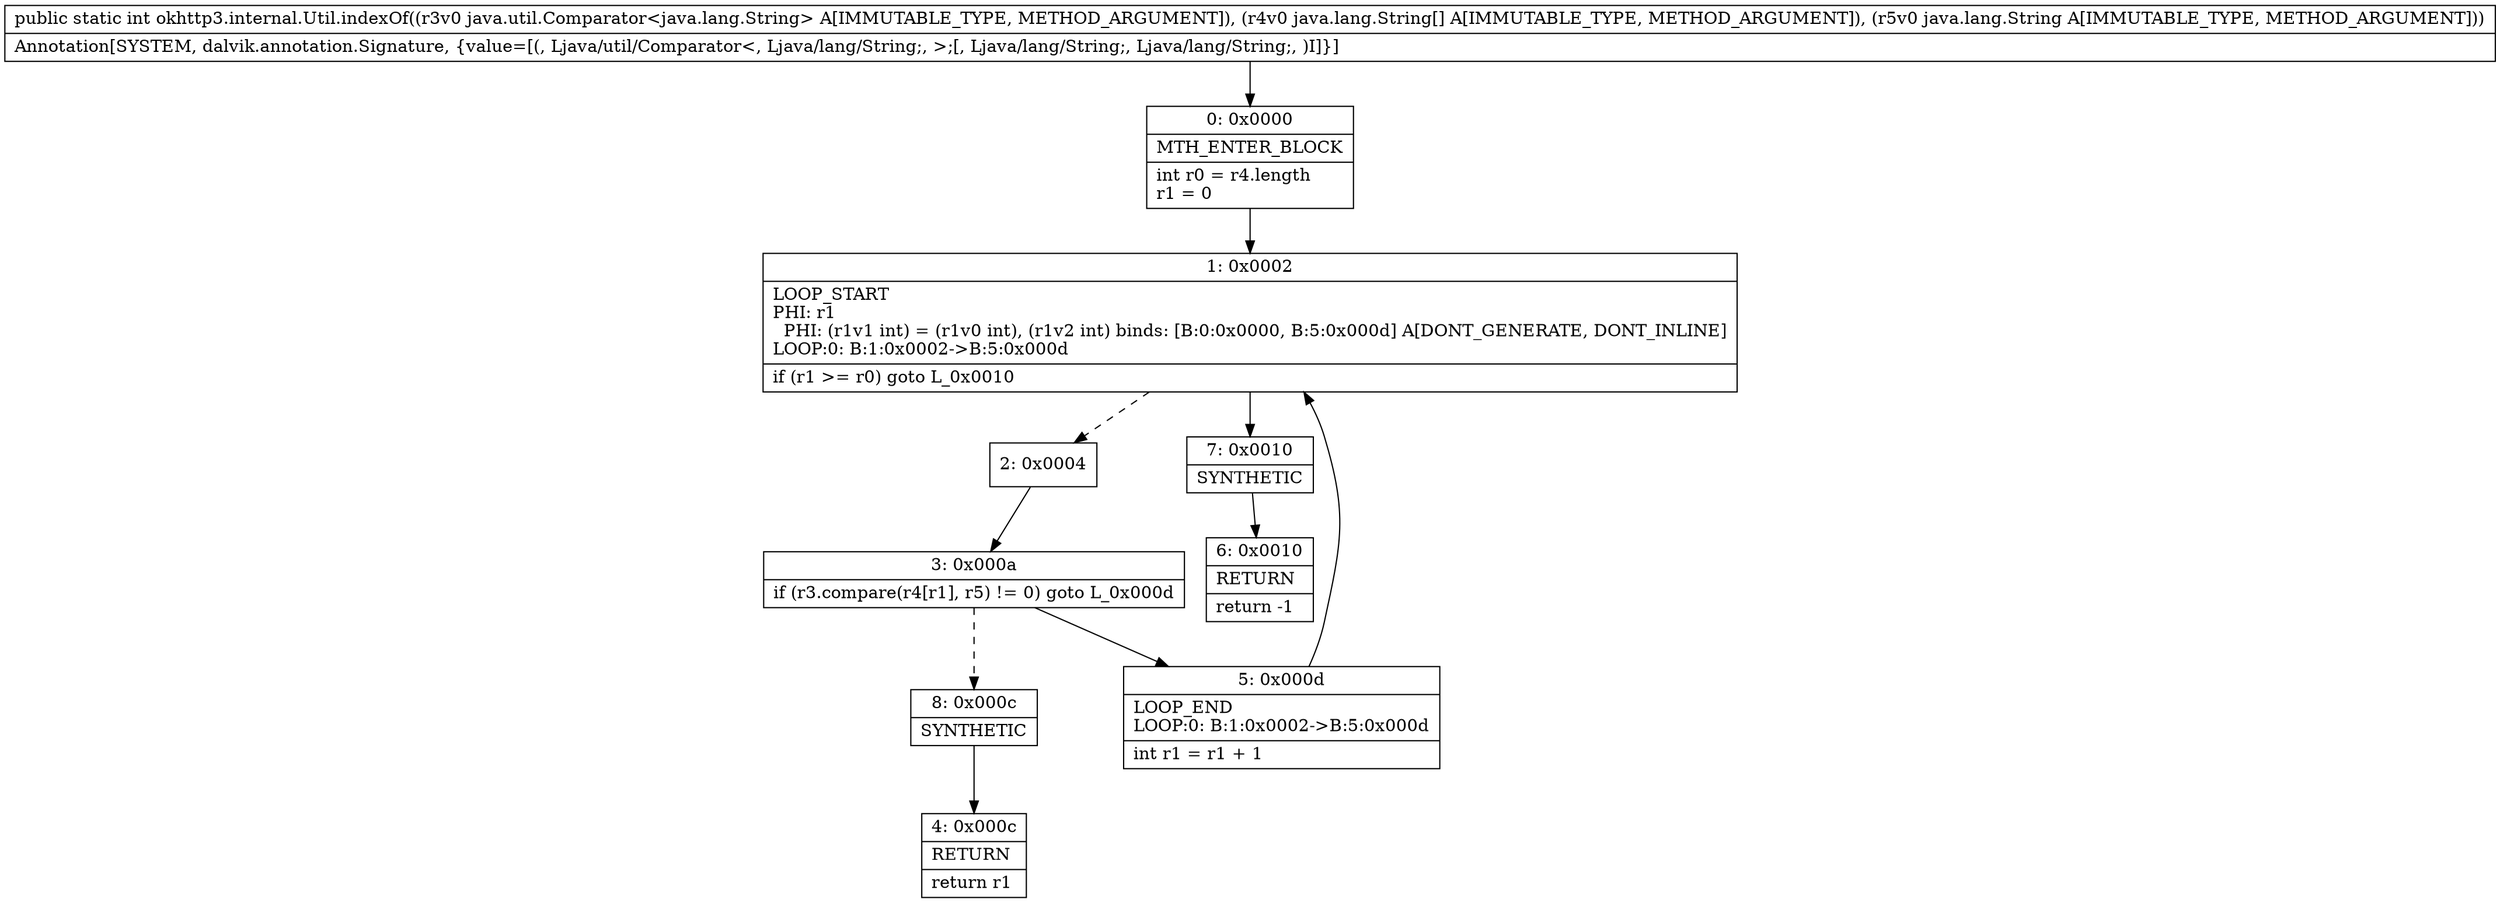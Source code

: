 digraph "CFG forokhttp3.internal.Util.indexOf(Ljava\/util\/Comparator;[Ljava\/lang\/String;Ljava\/lang\/String;)I" {
Node_0 [shape=record,label="{0\:\ 0x0000|MTH_ENTER_BLOCK\l|int r0 = r4.length\lr1 = 0\l}"];
Node_1 [shape=record,label="{1\:\ 0x0002|LOOP_START\lPHI: r1 \l  PHI: (r1v1 int) = (r1v0 int), (r1v2 int) binds: [B:0:0x0000, B:5:0x000d] A[DONT_GENERATE, DONT_INLINE]\lLOOP:0: B:1:0x0002\-\>B:5:0x000d\l|if (r1 \>= r0) goto L_0x0010\l}"];
Node_2 [shape=record,label="{2\:\ 0x0004}"];
Node_3 [shape=record,label="{3\:\ 0x000a|if (r3.compare(r4[r1], r5) != 0) goto L_0x000d\l}"];
Node_4 [shape=record,label="{4\:\ 0x000c|RETURN\l|return r1\l}"];
Node_5 [shape=record,label="{5\:\ 0x000d|LOOP_END\lLOOP:0: B:1:0x0002\-\>B:5:0x000d\l|int r1 = r1 + 1\l}"];
Node_6 [shape=record,label="{6\:\ 0x0010|RETURN\l|return \-1\l}"];
Node_7 [shape=record,label="{7\:\ 0x0010|SYNTHETIC\l}"];
Node_8 [shape=record,label="{8\:\ 0x000c|SYNTHETIC\l}"];
MethodNode[shape=record,label="{public static int okhttp3.internal.Util.indexOf((r3v0 java.util.Comparator\<java.lang.String\> A[IMMUTABLE_TYPE, METHOD_ARGUMENT]), (r4v0 java.lang.String[] A[IMMUTABLE_TYPE, METHOD_ARGUMENT]), (r5v0 java.lang.String A[IMMUTABLE_TYPE, METHOD_ARGUMENT]))  | Annotation[SYSTEM, dalvik.annotation.Signature, \{value=[(, Ljava\/util\/Comparator\<, Ljava\/lang\/String;, \>;[, Ljava\/lang\/String;, Ljava\/lang\/String;, )I]\}]\l}"];
MethodNode -> Node_0;
Node_0 -> Node_1;
Node_1 -> Node_2[style=dashed];
Node_1 -> Node_7;
Node_2 -> Node_3;
Node_3 -> Node_5;
Node_3 -> Node_8[style=dashed];
Node_5 -> Node_1;
Node_7 -> Node_6;
Node_8 -> Node_4;
}

